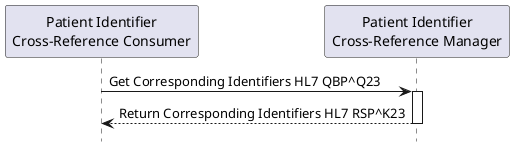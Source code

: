 @startuml
hide footbox

participant "Patient Identifier\nCross-Reference Consumer" as CON
participant "Patient Identifier\nCross-Reference Manager" as MPI

CON -> MPI :Get Corresponding Identifiers HL7 QBP^Q23
activate MPI
MPI --> CON : Return Corresponding Identifiers HL7 RSP^K23
deactivate MPI


@enduml